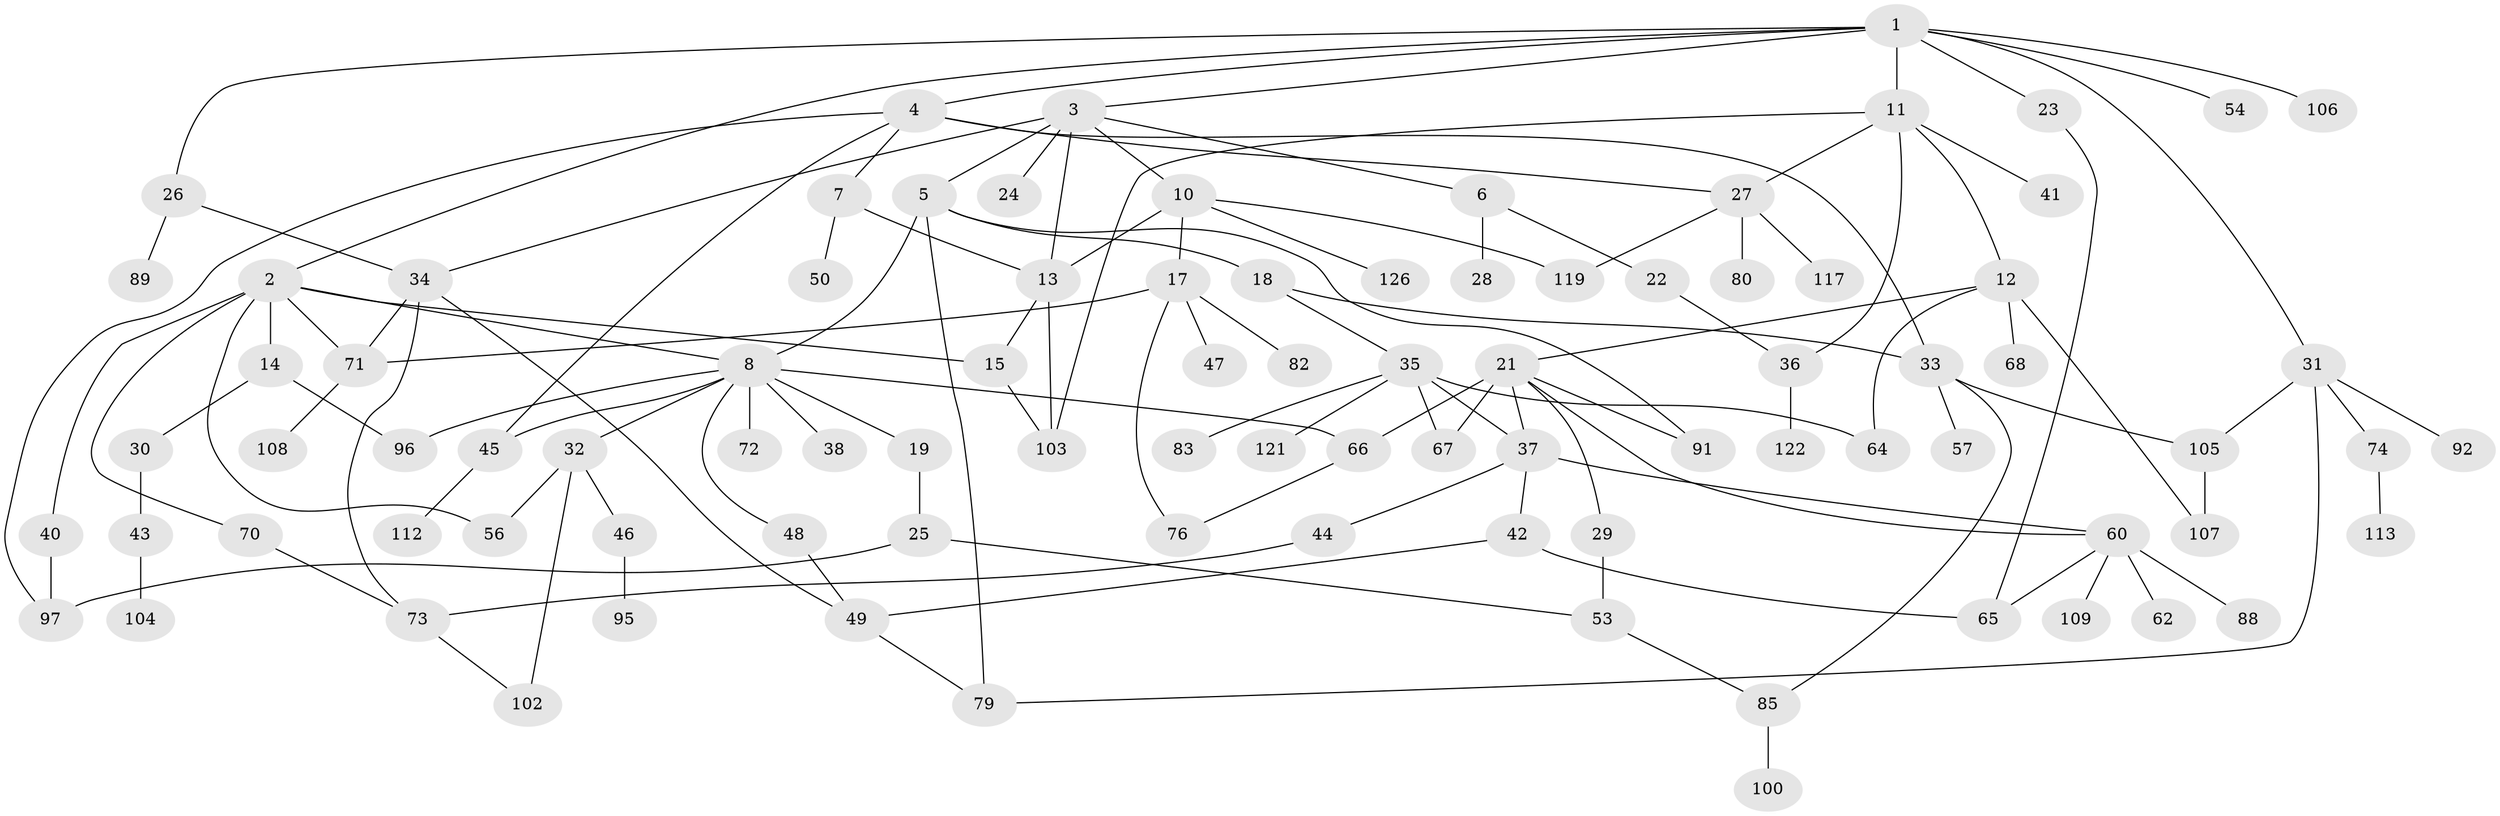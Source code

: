 // original degree distribution, {9: 0.007633587786259542, 7: 0.03816793893129771, 5: 0.04580152671755725, 3: 0.22137404580152673, 4: 0.0916030534351145, 6: 0.030534351145038167, 2: 0.25190839694656486, 1: 0.31297709923664124}
// Generated by graph-tools (version 1.1) at 2025/16/03/04/25 18:16:48]
// undirected, 91 vertices, 128 edges
graph export_dot {
graph [start="1"]
  node [color=gray90,style=filled];
  1;
  2 [super="+16"];
  3;
  4 [super="+39"];
  5;
  6;
  7;
  8 [super="+20+9+51"];
  10 [super="+87"];
  11;
  12;
  13 [super="+52"];
  14;
  15;
  17 [super="+81"];
  18;
  19 [super="+125+75"];
  21 [super="+110"];
  22;
  23;
  24;
  25;
  26;
  27;
  28 [super="+69"];
  29;
  30 [super="+86"];
  31 [super="+124+118+93"];
  32;
  33;
  34 [super="+61+59"];
  35;
  36;
  37 [super="+131"];
  38;
  40;
  41;
  42;
  43;
  44;
  45 [super="+63"];
  46;
  47;
  48;
  49 [super="+99"];
  50;
  53 [super="+55+58"];
  54;
  56;
  57;
  60 [super="+77"];
  62;
  64 [super="+94"];
  65;
  66;
  67 [super="+101"];
  68;
  70;
  71;
  72;
  73 [super="+116+115"];
  74;
  76;
  79;
  80;
  82;
  83;
  85;
  88;
  89;
  91;
  92;
  95;
  96;
  97;
  100;
  102;
  103;
  104;
  105 [super="+127"];
  106;
  107;
  108 [super="+130"];
  109;
  112;
  113;
  117;
  119;
  121;
  122;
  126;
  1 -- 2;
  1 -- 3;
  1 -- 4;
  1 -- 11;
  1 -- 23;
  1 -- 26;
  1 -- 31;
  1 -- 54;
  1 -- 106;
  2 -- 14;
  2 -- 15;
  2 -- 40;
  2 -- 70;
  2 -- 8;
  2 -- 56;
  2 -- 71;
  3 -- 5;
  3 -- 6;
  3 -- 10;
  3 -- 24;
  3 -- 13;
  3 -- 34;
  4 -- 7;
  4 -- 27;
  4 -- 97;
  4 -- 33;
  4 -- 45;
  5 -- 8;
  5 -- 18;
  5 -- 91;
  5 -- 79;
  6 -- 22;
  6 -- 28;
  7 -- 13;
  7 -- 50;
  8 -- 48;
  8 -- 72 [weight=2];
  8 -- 38;
  8 -- 32;
  8 -- 96;
  8 -- 66;
  8 -- 19;
  8 -- 45;
  10 -- 17;
  10 -- 126;
  10 -- 13;
  10 -- 119;
  11 -- 12;
  11 -- 36;
  11 -- 41;
  11 -- 103;
  11 -- 27;
  12 -- 21;
  12 -- 68;
  12 -- 107;
  12 -- 64;
  13 -- 103;
  13 -- 15;
  14 -- 30;
  14 -- 96;
  15 -- 103;
  17 -- 47 [weight=2];
  17 -- 76;
  17 -- 82;
  17 -- 71;
  18 -- 33;
  18 -- 35;
  19 -- 25;
  21 -- 29;
  21 -- 91;
  21 -- 66;
  21 -- 37;
  21 -- 60;
  21 -- 67;
  22 -- 36;
  23 -- 65;
  25 -- 53;
  25 -- 97;
  26 -- 34;
  26 -- 89;
  27 -- 80;
  27 -- 117;
  27 -- 119;
  29 -- 53;
  30 -- 43;
  31 -- 74;
  31 -- 92;
  31 -- 79;
  31 -- 105;
  32 -- 46;
  32 -- 102;
  32 -- 56;
  33 -- 57;
  33 -- 85;
  33 -- 105;
  34 -- 73;
  34 -- 49;
  34 -- 71;
  35 -- 37;
  35 -- 64;
  35 -- 67;
  35 -- 83;
  35 -- 121;
  36 -- 122;
  37 -- 42;
  37 -- 44;
  37 -- 60;
  40 -- 97;
  42 -- 49;
  42 -- 65;
  43 -- 104;
  44 -- 73;
  45 -- 112;
  46 -- 95;
  48 -- 49;
  49 -- 79;
  53 -- 85;
  60 -- 62;
  60 -- 88;
  60 -- 109;
  60 -- 65;
  66 -- 76;
  70 -- 73;
  71 -- 108;
  73 -- 102;
  74 -- 113;
  85 -- 100;
  105 -- 107;
}

